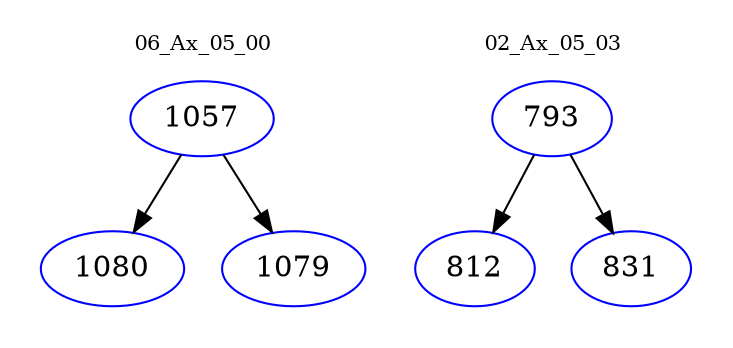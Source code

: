 digraph{
subgraph cluster_0 {
color = white
label = "06_Ax_05_00";
fontsize=10;
T0_1057 [label="1057", color="blue"]
T0_1057 -> T0_1080 [color="black"]
T0_1080 [label="1080", color="blue"]
T0_1057 -> T0_1079 [color="black"]
T0_1079 [label="1079", color="blue"]
}
subgraph cluster_1 {
color = white
label = "02_Ax_05_03";
fontsize=10;
T1_793 [label="793", color="blue"]
T1_793 -> T1_812 [color="black"]
T1_812 [label="812", color="blue"]
T1_793 -> T1_831 [color="black"]
T1_831 [label="831", color="blue"]
}
}
